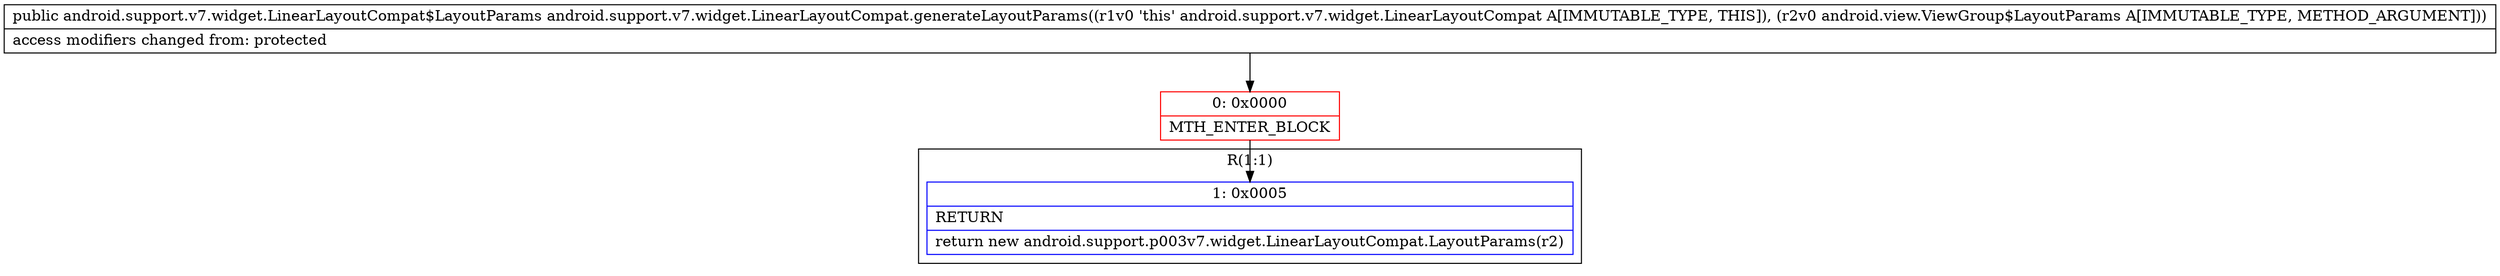 digraph "CFG forandroid.support.v7.widget.LinearLayoutCompat.generateLayoutParams(Landroid\/view\/ViewGroup$LayoutParams;)Landroid\/support\/v7\/widget\/LinearLayoutCompat$LayoutParams;" {
subgraph cluster_Region_223235248 {
label = "R(1:1)";
node [shape=record,color=blue];
Node_1 [shape=record,label="{1\:\ 0x0005|RETURN\l|return new android.support.p003v7.widget.LinearLayoutCompat.LayoutParams(r2)\l}"];
}
Node_0 [shape=record,color=red,label="{0\:\ 0x0000|MTH_ENTER_BLOCK\l}"];
MethodNode[shape=record,label="{public android.support.v7.widget.LinearLayoutCompat$LayoutParams android.support.v7.widget.LinearLayoutCompat.generateLayoutParams((r1v0 'this' android.support.v7.widget.LinearLayoutCompat A[IMMUTABLE_TYPE, THIS]), (r2v0 android.view.ViewGroup$LayoutParams A[IMMUTABLE_TYPE, METHOD_ARGUMENT]))  | access modifiers changed from: protected\l}"];
MethodNode -> Node_0;
Node_0 -> Node_1;
}

